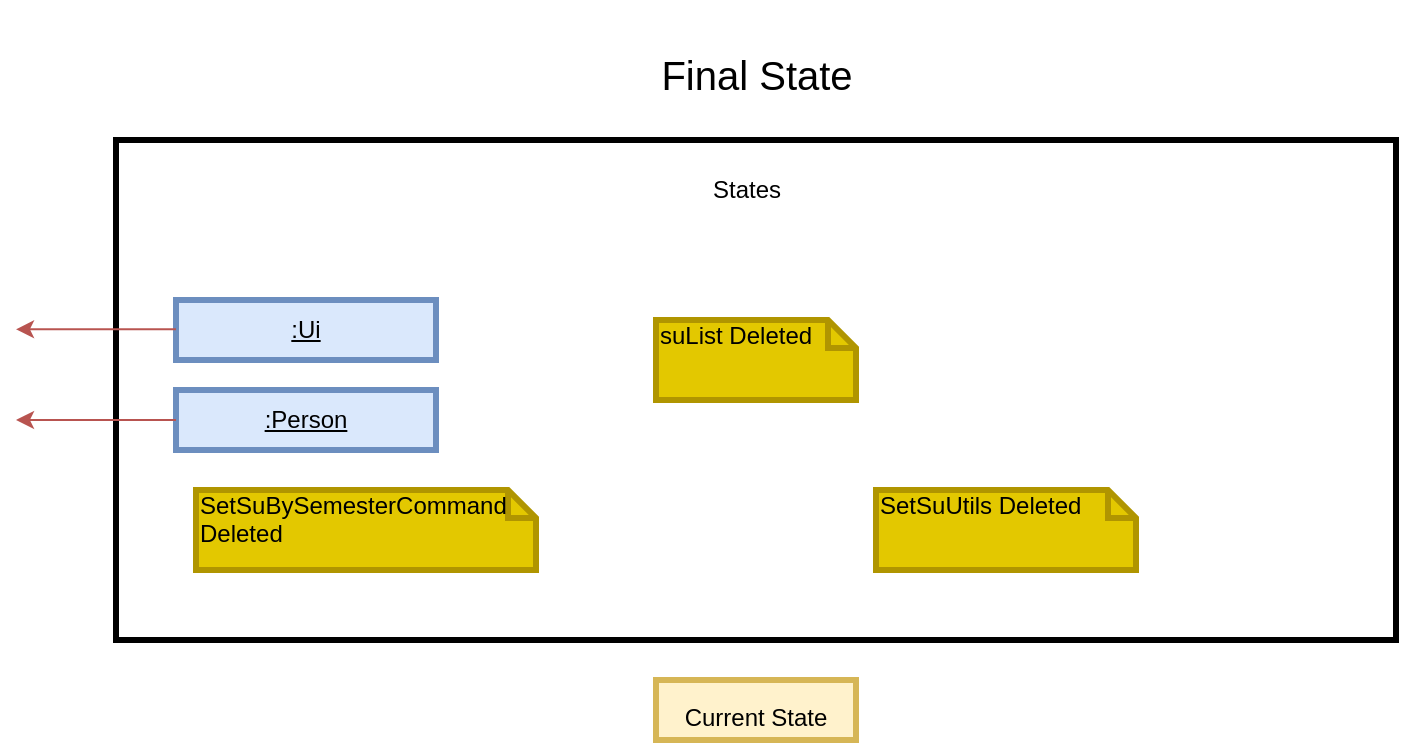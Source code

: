 <mxfile version="13.8.6" type="device"><diagram id="31LljileMjd66Bfqc7Uy" name="Page-1"><mxGraphModel dx="1038" dy="523" grid="1" gridSize="10" guides="1" tooltips="1" connect="1" arrows="1" fold="1" page="1" pageScale="1" pageWidth="827" pageHeight="1169" math="0" shadow="0"><root><mxCell id="0"/><mxCell id="1" parent="0"/><mxCell id="h9h-G9-68EJ9-kkgznHa-1" value="" style="rounded=0;whiteSpace=wrap;html=1;strokeWidth=3;" parent="1" vertex="1"><mxGeometry x="80" y="110" width="640" height="250" as="geometry"/></mxCell><mxCell id="h9h-G9-68EJ9-kkgznHa-2" value="&lt;font style=&quot;font-size: 20px&quot;&gt;Final State&lt;/font&gt;" style="text;html=1;align=center;verticalAlign=middle;resizable=0;points=[];autosize=1;fontSize=40;" parent="1" vertex="1"><mxGeometry x="345" y="40" width="110" height="60" as="geometry"/></mxCell><mxCell id="h9h-G9-68EJ9-kkgznHa-3" value="States" style="text;html=1;align=center;verticalAlign=middle;resizable=0;points=[];autosize=1;fontSize=12;" parent="1" vertex="1"><mxGeometry x="370" y="125" width="50" height="20" as="geometry"/></mxCell><mxCell id="h9h-G9-68EJ9-kkgznHa-5" value="&lt;font style=&quot;font-size: 12px&quot;&gt;Current State&lt;/font&gt;" style="rounded=0;whiteSpace=wrap;html=1;strokeWidth=3;fontSize=20;fillColor=#fff2cc;strokeColor=#d6b656;" parent="1" vertex="1"><mxGeometry x="350" y="380" width="100" height="30" as="geometry"/></mxCell><mxCell id="h9h-G9-68EJ9-kkgznHa-14" value="&lt;u&gt;:Ui&lt;/u&gt;" style="rounded=0;whiteSpace=wrap;html=1;strokeWidth=3;fontSize=12;fillColor=#dae8fc;strokeColor=#6c8ebf;" parent="1" vertex="1"><mxGeometry x="110" y="190" width="130" height="30" as="geometry"/></mxCell><mxCell id="h9h-G9-68EJ9-kkgznHa-24" value="&lt;font color=&quot;#000000&quot;&gt;suList Deleted&lt;/font&gt;" style="shape=note;whiteSpace=wrap;html=1;size=14;verticalAlign=top;align=left;spacingTop=-6;strokeWidth=3;fontSize=12;fillColor=#e3c800;strokeColor=#B09500;fontColor=#ffffff;" parent="1" vertex="1"><mxGeometry x="350" y="200" width="100" height="40" as="geometry"/></mxCell><mxCell id="h9h-G9-68EJ9-kkgznHa-28" value="&lt;font color=&quot;#000000&quot;&gt;SetSuUtils Deleted&lt;/font&gt;" style="shape=note;whiteSpace=wrap;html=1;size=14;verticalAlign=top;align=left;spacingTop=-6;strokeWidth=3;fontSize=12;fillColor=#e3c800;strokeColor=#B09500;fontColor=#ffffff;" parent="1" vertex="1"><mxGeometry x="460" y="285" width="130" height="40" as="geometry"/></mxCell><mxCell id="h9h-G9-68EJ9-kkgznHa-30" value="&lt;font color=&quot;#000000&quot;&gt;SetSuBySemesterCommand Deleted&lt;/font&gt;" style="shape=note;whiteSpace=wrap;html=1;size=14;verticalAlign=top;align=left;spacingTop=-6;strokeWidth=3;fontSize=12;fillColor=#e3c800;strokeColor=#B09500;fontColor=#ffffff;" parent="1" vertex="1"><mxGeometry x="120" y="285" width="170" height="40" as="geometry"/></mxCell><mxCell id="h9h-G9-68EJ9-kkgznHa-34" value="" style="endArrow=classic;html=1;fontSize=12;fillColor=#f8cecc;strokeColor=#b85450;exitX=0;exitY=0.5;exitDx=0;exitDy=0;" parent="1" edge="1"><mxGeometry width="50" height="50" relative="1" as="geometry"><mxPoint x="110" y="204.66" as="sourcePoint"/><mxPoint x="30" y="204.66" as="targetPoint"/></mxGeometry></mxCell><mxCell id="rt21vjllCBCWZhJuJ025-1" value="&lt;u&gt;:Person&lt;/u&gt;" style="rounded=0;whiteSpace=wrap;html=1;strokeWidth=3;fontSize=12;fillColor=#dae8fc;strokeColor=#6c8ebf;" parent="1" vertex="1"><mxGeometry x="110" y="235" width="130" height="30" as="geometry"/></mxCell><mxCell id="rt21vjllCBCWZhJuJ025-2" value="" style="endArrow=classic;html=1;fontSize=12;fillColor=#f8cecc;strokeColor=#b85450;exitX=0;exitY=0.5;exitDx=0;exitDy=0;" parent="1" edge="1"><mxGeometry width="50" height="50" relative="1" as="geometry"><mxPoint x="110" y="250.0" as="sourcePoint"/><mxPoint x="30" y="250.0" as="targetPoint"/></mxGeometry></mxCell></root></mxGraphModel></diagram></mxfile>